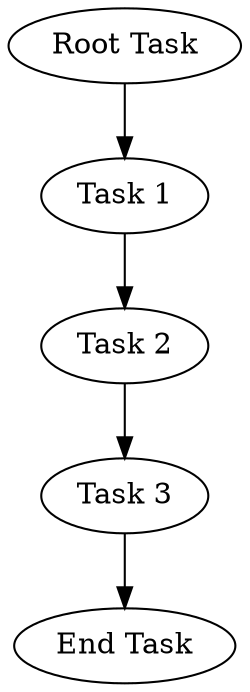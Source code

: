digraph Pipeline {
    root [label="Root Task", size=500];  // 500 FLOPs
    Task1 [label="Task 1", size=1000];   // 1000 FLOPs
    Task2 [label="Task 2", size=1000];   // 1000 FLOPs
    Task3 [label="Task 3", size=1000];   // 1000 FLOPs
    end [label="End Task", size=500];    // 500 FLOPs

    root -> Task1 [size=300];  // 300 units of data from root to Task 1
    Task1 -> Task2 [size=500]; // 500 units of data from Task 1 to Task 2
    Task2 -> Task3 [size=500]; // 500 units of data from Task 2 to Task 3
    Task3 -> end [size=300];   // 300 units of data from Task 3 to end
}
